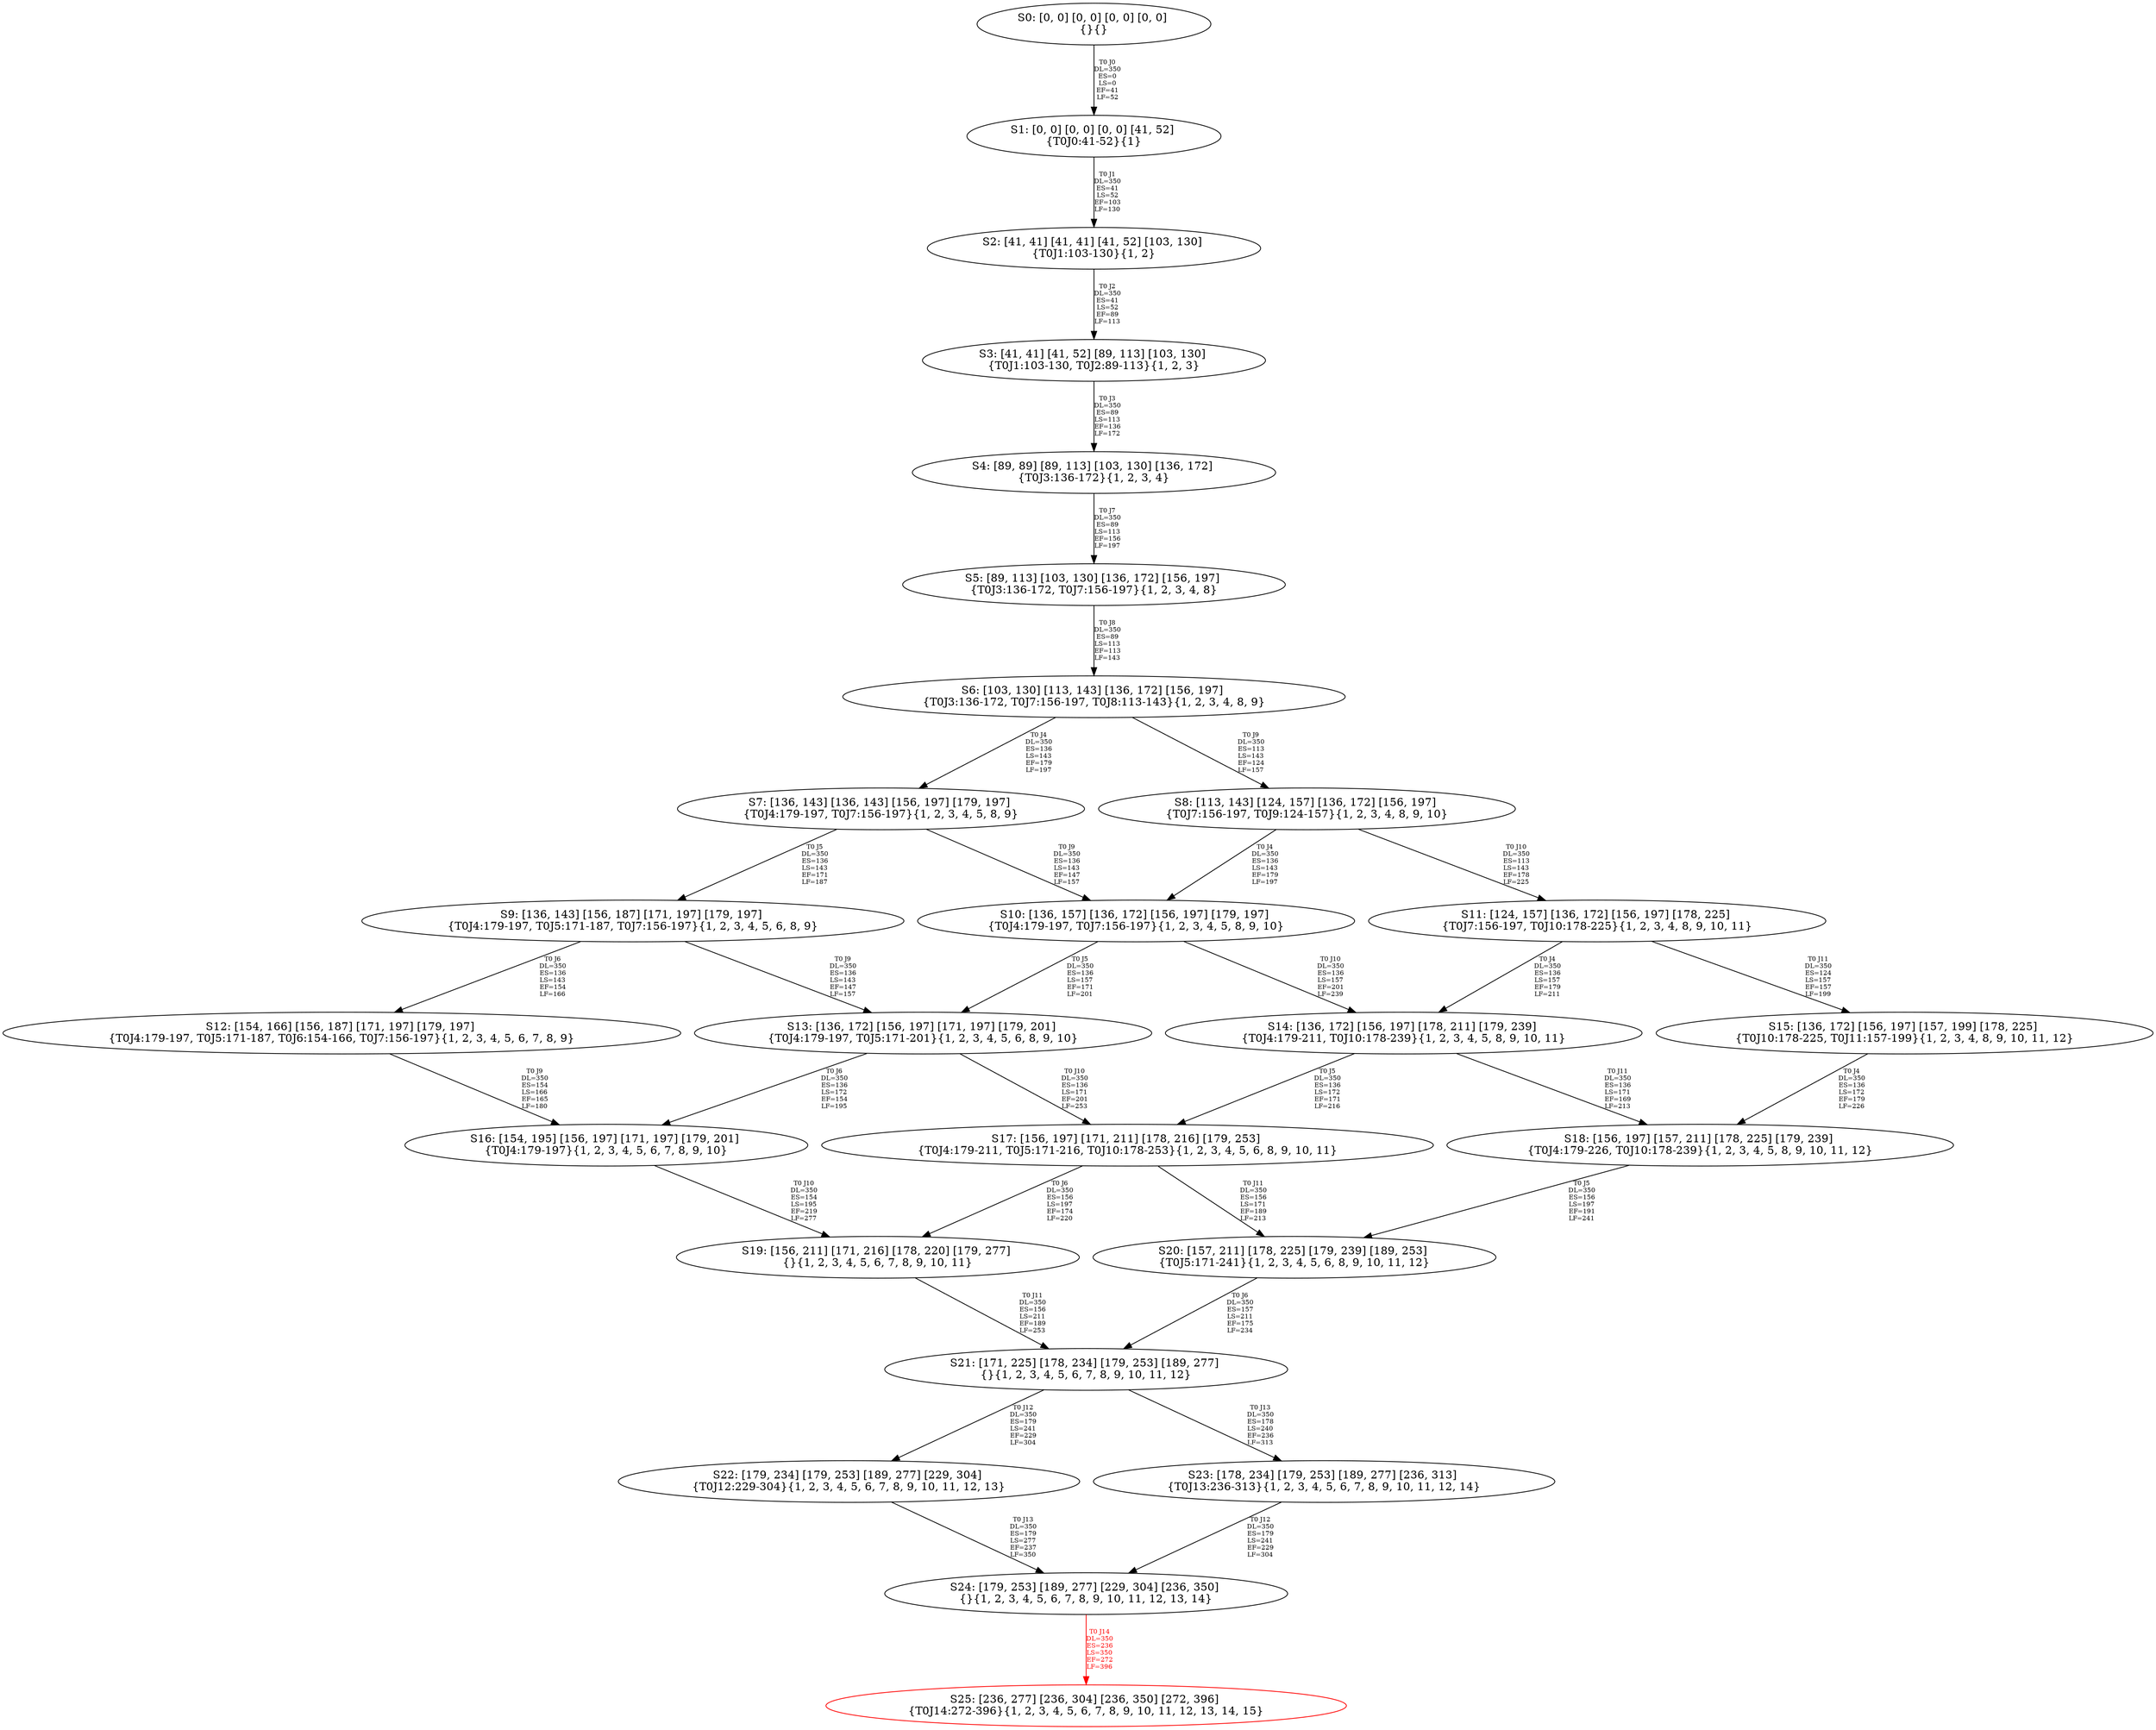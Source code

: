 digraph {
	S0[label="S0: [0, 0] [0, 0] [0, 0] [0, 0] \n{}{}"];
	S1[label="S1: [0, 0] [0, 0] [0, 0] [41, 52] \n{T0J0:41-52}{1}"];
	S2[label="S2: [41, 41] [41, 41] [41, 52] [103, 130] \n{T0J1:103-130}{1, 2}"];
	S3[label="S3: [41, 41] [41, 52] [89, 113] [103, 130] \n{T0J1:103-130, T0J2:89-113}{1, 2, 3}"];
	S4[label="S4: [89, 89] [89, 113] [103, 130] [136, 172] \n{T0J3:136-172}{1, 2, 3, 4}"];
	S5[label="S5: [89, 113] [103, 130] [136, 172] [156, 197] \n{T0J3:136-172, T0J7:156-197}{1, 2, 3, 4, 8}"];
	S6[label="S6: [103, 130] [113, 143] [136, 172] [156, 197] \n{T0J3:136-172, T0J7:156-197, T0J8:113-143}{1, 2, 3, 4, 8, 9}"];
	S7[label="S7: [136, 143] [136, 143] [156, 197] [179, 197] \n{T0J4:179-197, T0J7:156-197}{1, 2, 3, 4, 5, 8, 9}"];
	S8[label="S8: [113, 143] [124, 157] [136, 172] [156, 197] \n{T0J7:156-197, T0J9:124-157}{1, 2, 3, 4, 8, 9, 10}"];
	S9[label="S9: [136, 143] [156, 187] [171, 197] [179, 197] \n{T0J4:179-197, T0J5:171-187, T0J7:156-197}{1, 2, 3, 4, 5, 6, 8, 9}"];
	S10[label="S10: [136, 157] [136, 172] [156, 197] [179, 197] \n{T0J4:179-197, T0J7:156-197}{1, 2, 3, 4, 5, 8, 9, 10}"];
	S11[label="S11: [124, 157] [136, 172] [156, 197] [178, 225] \n{T0J7:156-197, T0J10:178-225}{1, 2, 3, 4, 8, 9, 10, 11}"];
	S12[label="S12: [154, 166] [156, 187] [171, 197] [179, 197] \n{T0J4:179-197, T0J5:171-187, T0J6:154-166, T0J7:156-197}{1, 2, 3, 4, 5, 6, 7, 8, 9}"];
	S13[label="S13: [136, 172] [156, 197] [171, 197] [179, 201] \n{T0J4:179-197, T0J5:171-201}{1, 2, 3, 4, 5, 6, 8, 9, 10}"];
	S14[label="S14: [136, 172] [156, 197] [178, 211] [179, 239] \n{T0J4:179-211, T0J10:178-239}{1, 2, 3, 4, 5, 8, 9, 10, 11}"];
	S15[label="S15: [136, 172] [156, 197] [157, 199] [178, 225] \n{T0J10:178-225, T0J11:157-199}{1, 2, 3, 4, 8, 9, 10, 11, 12}"];
	S16[label="S16: [154, 195] [156, 197] [171, 197] [179, 201] \n{T0J4:179-197}{1, 2, 3, 4, 5, 6, 7, 8, 9, 10}"];
	S17[label="S17: [156, 197] [171, 211] [178, 216] [179, 253] \n{T0J4:179-211, T0J5:171-216, T0J10:178-253}{1, 2, 3, 4, 5, 6, 8, 9, 10, 11}"];
	S18[label="S18: [156, 197] [157, 211] [178, 225] [179, 239] \n{T0J4:179-226, T0J10:178-239}{1, 2, 3, 4, 5, 8, 9, 10, 11, 12}"];
	S19[label="S19: [156, 211] [171, 216] [178, 220] [179, 277] \n{}{1, 2, 3, 4, 5, 6, 7, 8, 9, 10, 11}"];
	S20[label="S20: [157, 211] [178, 225] [179, 239] [189, 253] \n{T0J5:171-241}{1, 2, 3, 4, 5, 6, 8, 9, 10, 11, 12}"];
	S21[label="S21: [171, 225] [178, 234] [179, 253] [189, 277] \n{}{1, 2, 3, 4, 5, 6, 7, 8, 9, 10, 11, 12}"];
	S22[label="S22: [179, 234] [179, 253] [189, 277] [229, 304] \n{T0J12:229-304}{1, 2, 3, 4, 5, 6, 7, 8, 9, 10, 11, 12, 13}"];
	S23[label="S23: [178, 234] [179, 253] [189, 277] [236, 313] \n{T0J13:236-313}{1, 2, 3, 4, 5, 6, 7, 8, 9, 10, 11, 12, 14}"];
	S24[label="S24: [179, 253] [189, 277] [229, 304] [236, 350] \n{}{1, 2, 3, 4, 5, 6, 7, 8, 9, 10, 11, 12, 13, 14}"];
	S25[label="S25: [236, 277] [236, 304] [236, 350] [272, 396] \n{T0J14:272-396}{1, 2, 3, 4, 5, 6, 7, 8, 9, 10, 11, 12, 13, 14, 15}"];
	S0 -> S1[label="T0 J0\nDL=350\nES=0\nLS=0\nEF=41\nLF=52",fontsize=8];
	S1 -> S2[label="T0 J1\nDL=350\nES=41\nLS=52\nEF=103\nLF=130",fontsize=8];
	S2 -> S3[label="T0 J2\nDL=350\nES=41\nLS=52\nEF=89\nLF=113",fontsize=8];
	S3 -> S4[label="T0 J3\nDL=350\nES=89\nLS=113\nEF=136\nLF=172",fontsize=8];
	S4 -> S5[label="T0 J7\nDL=350\nES=89\nLS=113\nEF=156\nLF=197",fontsize=8];
	S5 -> S6[label="T0 J8\nDL=350\nES=89\nLS=113\nEF=113\nLF=143",fontsize=8];
	S6 -> S7[label="T0 J4\nDL=350\nES=136\nLS=143\nEF=179\nLF=197",fontsize=8];
	S6 -> S8[label="T0 J9\nDL=350\nES=113\nLS=143\nEF=124\nLF=157",fontsize=8];
	S7 -> S9[label="T0 J5\nDL=350\nES=136\nLS=143\nEF=171\nLF=187",fontsize=8];
	S7 -> S10[label="T0 J9\nDL=350\nES=136\nLS=143\nEF=147\nLF=157",fontsize=8];
	S8 -> S10[label="T0 J4\nDL=350\nES=136\nLS=143\nEF=179\nLF=197",fontsize=8];
	S8 -> S11[label="T0 J10\nDL=350\nES=113\nLS=143\nEF=178\nLF=225",fontsize=8];
	S9 -> S12[label="T0 J6\nDL=350\nES=136\nLS=143\nEF=154\nLF=166",fontsize=8];
	S9 -> S13[label="T0 J9\nDL=350\nES=136\nLS=143\nEF=147\nLF=157",fontsize=8];
	S10 -> S13[label="T0 J5\nDL=350\nES=136\nLS=157\nEF=171\nLF=201",fontsize=8];
	S10 -> S14[label="T0 J10\nDL=350\nES=136\nLS=157\nEF=201\nLF=239",fontsize=8];
	S11 -> S14[label="T0 J4\nDL=350\nES=136\nLS=157\nEF=179\nLF=211",fontsize=8];
	S11 -> S15[label="T0 J11\nDL=350\nES=124\nLS=157\nEF=157\nLF=199",fontsize=8];
	S12 -> S16[label="T0 J9\nDL=350\nES=154\nLS=166\nEF=165\nLF=180",fontsize=8];
	S13 -> S16[label="T0 J6\nDL=350\nES=136\nLS=172\nEF=154\nLF=195",fontsize=8];
	S13 -> S17[label="T0 J10\nDL=350\nES=136\nLS=171\nEF=201\nLF=253",fontsize=8];
	S14 -> S17[label="T0 J5\nDL=350\nES=136\nLS=172\nEF=171\nLF=216",fontsize=8];
	S14 -> S18[label="T0 J11\nDL=350\nES=136\nLS=171\nEF=169\nLF=213",fontsize=8];
	S15 -> S18[label="T0 J4\nDL=350\nES=136\nLS=172\nEF=179\nLF=226",fontsize=8];
	S16 -> S19[label="T0 J10\nDL=350\nES=154\nLS=195\nEF=219\nLF=277",fontsize=8];
	S17 -> S19[label="T0 J6\nDL=350\nES=156\nLS=197\nEF=174\nLF=220",fontsize=8];
	S17 -> S20[label="T0 J11\nDL=350\nES=156\nLS=171\nEF=189\nLF=213",fontsize=8];
	S18 -> S20[label="T0 J5\nDL=350\nES=156\nLS=197\nEF=191\nLF=241",fontsize=8];
	S19 -> S21[label="T0 J11\nDL=350\nES=156\nLS=211\nEF=189\nLF=253",fontsize=8];
	S20 -> S21[label="T0 J6\nDL=350\nES=157\nLS=211\nEF=175\nLF=234",fontsize=8];
	S21 -> S22[label="T0 J12\nDL=350\nES=179\nLS=241\nEF=229\nLF=304",fontsize=8];
	S21 -> S23[label="T0 J13\nDL=350\nES=178\nLS=240\nEF=236\nLF=313",fontsize=8];
	S22 -> S24[label="T0 J13\nDL=350\nES=179\nLS=277\nEF=237\nLF=350",fontsize=8];
	S23 -> S24[label="T0 J12\nDL=350\nES=179\nLS=241\nEF=229\nLF=304",fontsize=8];
	S24 -> S25[label="T0 J14\nDL=350\nES=236\nLS=350\nEF=272\nLF=396",color=Red,fontcolor=Red,fontsize=8];
S25[color=Red];
}
